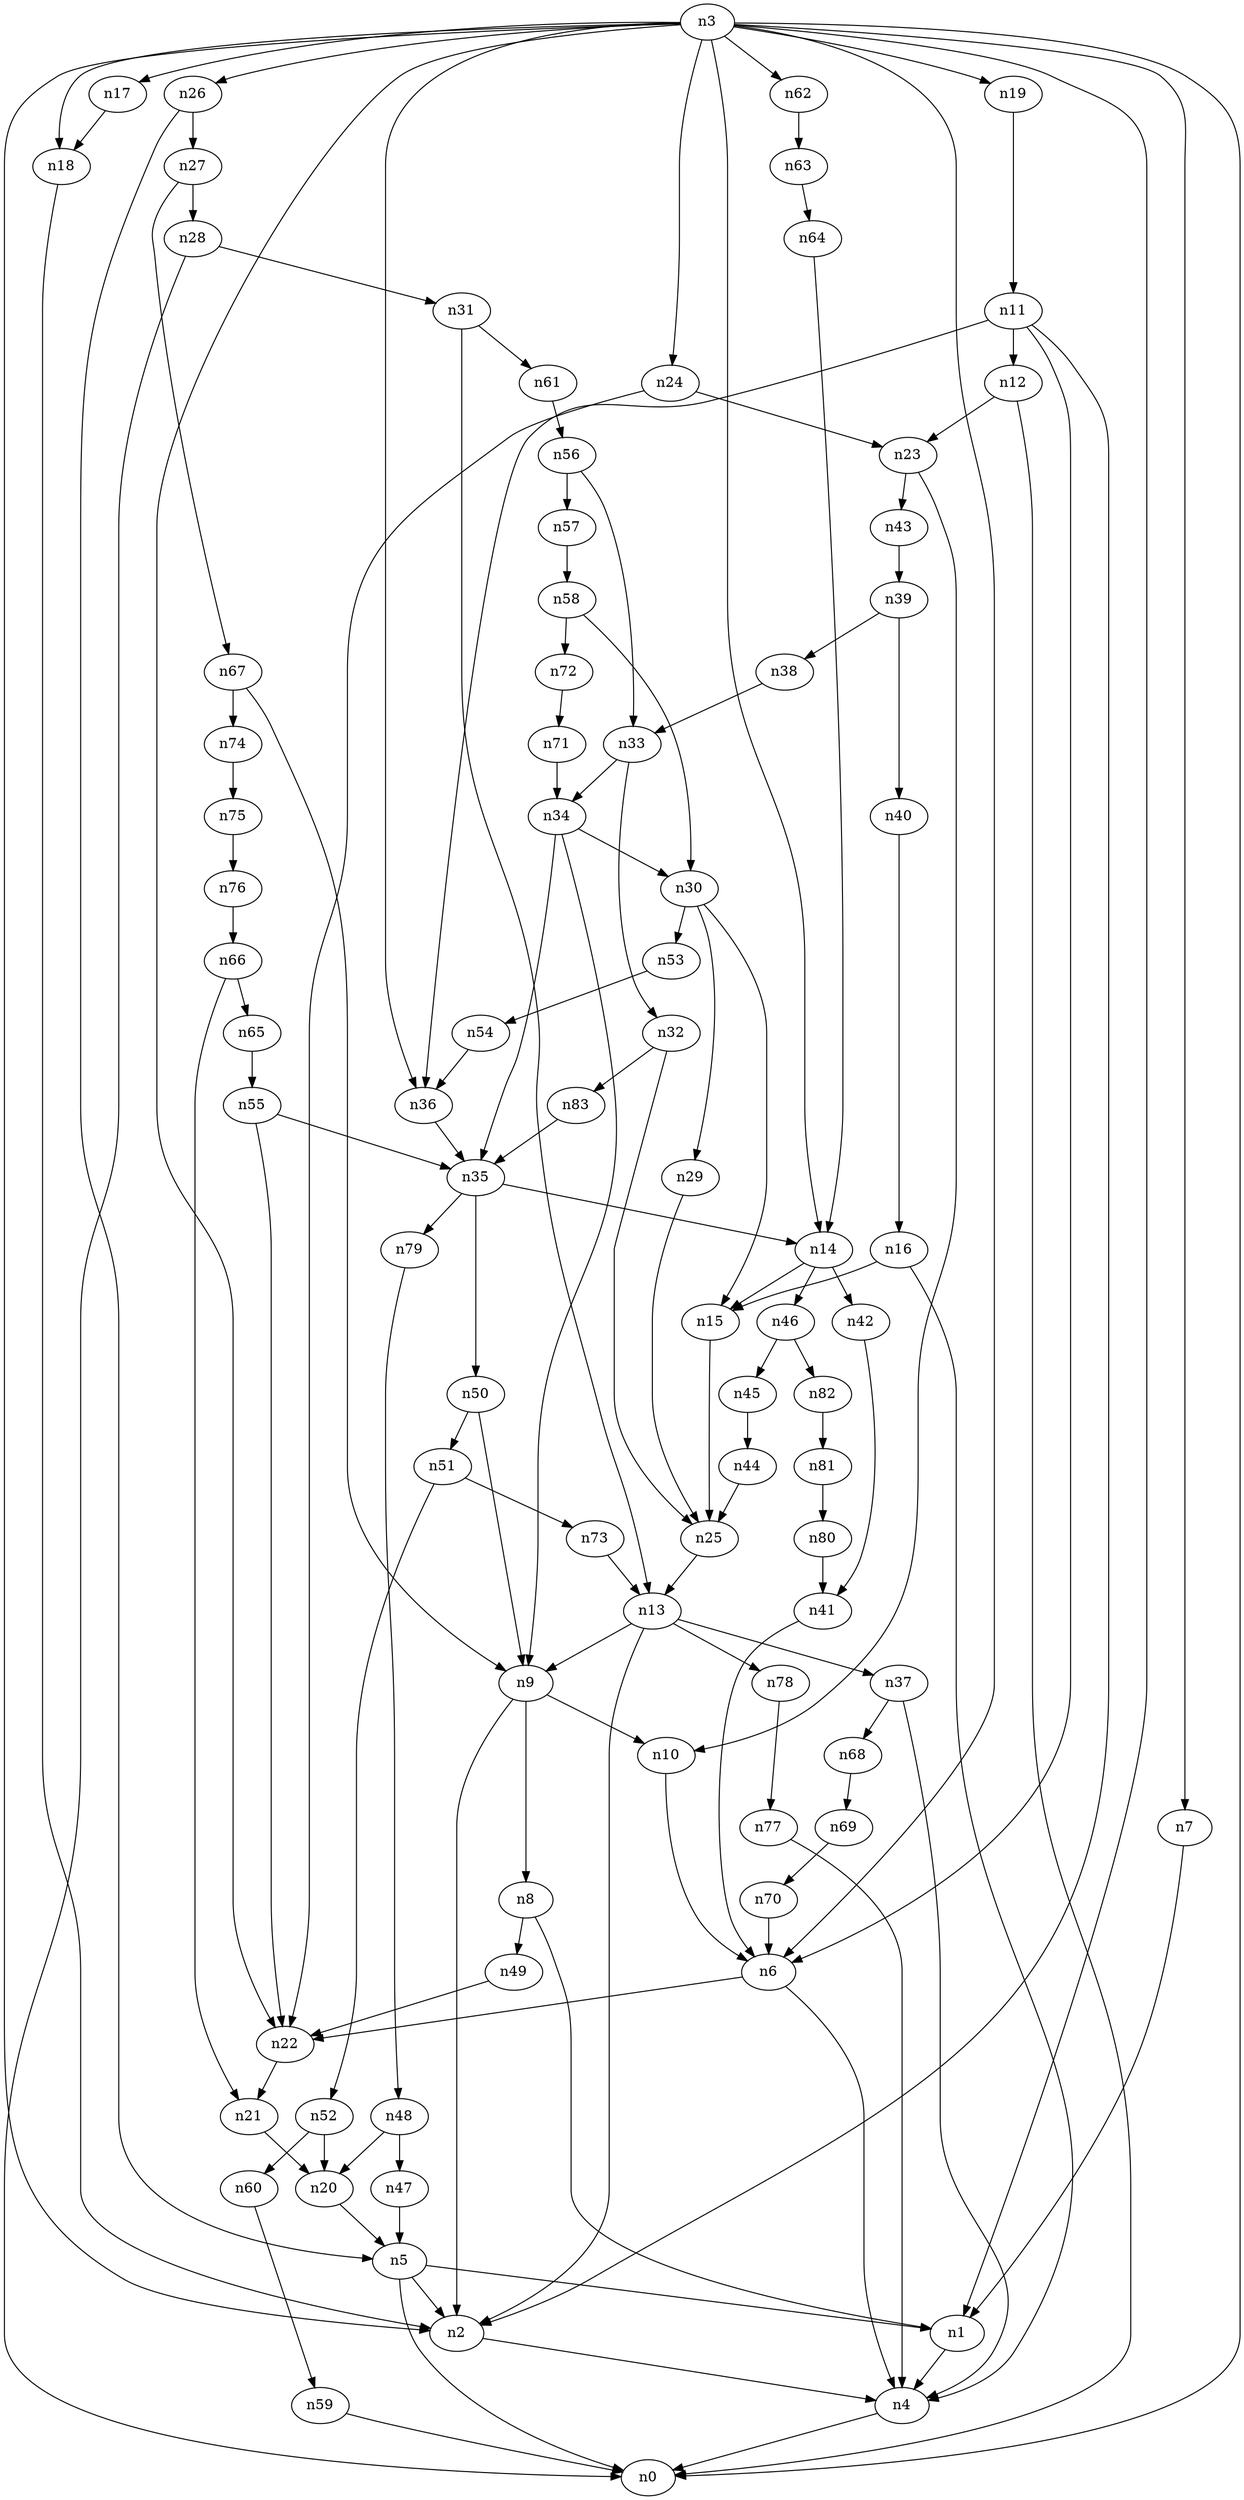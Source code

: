 digraph G {
	n1 -> n4	 [_graphml_id=e4];
	n2 -> n4	 [_graphml_id=e7];
	n3 -> n0	 [_graphml_id=e0];
	n3 -> n1	 [_graphml_id=e3];
	n3 -> n2	 [_graphml_id=e6];
	n3 -> n6	 [_graphml_id=e9];
	n3 -> n7	 [_graphml_id=e12];
	n3 -> n14	 [_graphml_id=e22];
	n3 -> n17	 [_graphml_id=e26];
	n3 -> n18	 [_graphml_id=e51];
	n3 -> n19	 [_graphml_id=e29];
	n3 -> n22	 [_graphml_id=e111];
	n3 -> n24	 [_graphml_id=e41];
	n3 -> n26	 [_graphml_id=e91];
	n3 -> n36	 [_graphml_id=e58];
	n3 -> n62	 [_graphml_id=e102];
	n4 -> n0	 [_graphml_id=e1];
	n5 -> n0	 [_graphml_id=e2];
	n5 -> n1	 [_graphml_id=e5];
	n5 -> n2	 [_graphml_id=e8];
	n6 -> n4	 [_graphml_id=e10];
	n6 -> n22	 [_graphml_id=e35];
	n7 -> n1	 [_graphml_id=e11];
	n8 -> n1	 [_graphml_id=e13];
	n8 -> n49	 [_graphml_id=e80];
	n9 -> n2	 [_graphml_id=e61];
	n9 -> n8	 [_graphml_id=e14];
	n9 -> n10	 [_graphml_id=e15];
	n10 -> n6	 [_graphml_id=e16];
	n11 -> n2	 [_graphml_id=e17];
	n11 -> n6	 [_graphml_id=e31];
	n11 -> n12	 [_graphml_id=e18];
	n11 -> n36	 [_graphml_id=e121];
	n12 -> n0	 [_graphml_id=e19];
	n12 -> n23	 [_graphml_id=e101];
	n13 -> n2	 [_graphml_id=e20];
	n13 -> n9	 [_graphml_id=e21];
	n13 -> n37	 [_graphml_id=e59];
	n13 -> n78	 [_graphml_id=e128];
	n14 -> n15	 [_graphml_id=e23];
	n14 -> n42	 [_graphml_id=e68];
	n14 -> n46	 [_graphml_id=e75];
	n15 -> n25	 [_graphml_id=e40];
	n16 -> n4	 [_graphml_id=e25];
	n16 -> n15	 [_graphml_id=e24];
	n17 -> n18	 [_graphml_id=e27];
	n18 -> n2	 [_graphml_id=e28];
	n19 -> n11	 [_graphml_id=e30];
	n20 -> n5	 [_graphml_id=e32];
	n21 -> n20	 [_graphml_id=e33];
	n22 -> n21	 [_graphml_id=e34];
	n23 -> n10	 [_graphml_id=e36];
	n23 -> n43	 [_graphml_id=e69];
	n24 -> n22	 [_graphml_id=e38];
	n24 -> n23	 [_graphml_id=e37];
	n25 -> n13	 [_graphml_id=e39];
	n26 -> n5	 [_graphml_id=e42];
	n26 -> n27	 [_graphml_id=e43];
	n27 -> n28	 [_graphml_id=e44];
	n27 -> n67	 [_graphml_id=e109];
	n28 -> n0	 [_graphml_id=e45];
	n28 -> n31	 [_graphml_id=e49];
	n29 -> n25	 [_graphml_id=e46];
	n30 -> n15	 [_graphml_id=e48];
	n30 -> n29	 [_graphml_id=e47];
	n30 -> n53	 [_graphml_id=e86];
	n31 -> n13	 [_graphml_id=e50];
	n31 -> n61	 [_graphml_id=e99];
	n32 -> n25	 [_graphml_id=e52];
	n32 -> n83	 [_graphml_id=e136];
	n33 -> n32	 [_graphml_id=e53];
	n33 -> n34	 [_graphml_id=e54];
	n34 -> n9	 [_graphml_id=e81];
	n34 -> n30	 [_graphml_id=e55];
	n34 -> n35	 [_graphml_id=e71];
	n35 -> n14	 [_graphml_id=e56];
	n35 -> n50	 [_graphml_id=e131];
	n35 -> n79	 [_graphml_id=e130];
	n36 -> n35	 [_graphml_id=e57];
	n37 -> n4	 [_graphml_id=e60];
	n37 -> n68	 [_graphml_id=e112];
	n38 -> n33	 [_graphml_id=e62];
	n39 -> n38	 [_graphml_id=e63];
	n39 -> n40	 [_graphml_id=e64];
	n40 -> n16	 [_graphml_id=e65];
	n41 -> n6	 [_graphml_id=e66];
	n42 -> n41	 [_graphml_id=e67];
	n43 -> n39	 [_graphml_id=e70];
	n44 -> n25	 [_graphml_id=e72];
	n45 -> n44	 [_graphml_id=e73];
	n46 -> n45	 [_graphml_id=e74];
	n46 -> n82	 [_graphml_id=e135];
	n47 -> n5	 [_graphml_id=e76];
	n48 -> n20	 [_graphml_id=e78];
	n48 -> n47	 [_graphml_id=e77];
	n49 -> n22	 [_graphml_id=e79];
	n50 -> n9	 [_graphml_id=e82];
	n50 -> n51	 [_graphml_id=e83];
	n51 -> n52	 [_graphml_id=e84];
	n51 -> n73	 [_graphml_id=e120];
	n52 -> n20	 [_graphml_id=e85];
	n52 -> n60	 [_graphml_id=e98];
	n53 -> n54	 [_graphml_id=e87];
	n54 -> n36	 [_graphml_id=e88];
	n55 -> n22	 [_graphml_id=e89];
	n55 -> n35	 [_graphml_id=e90];
	n56 -> n33	 [_graphml_id=e92];
	n56 -> n57	 [_graphml_id=e93];
	n57 -> n58	 [_graphml_id=e94];
	n58 -> n30	 [_graphml_id=e95];
	n58 -> n72	 [_graphml_id=e118];
	n59 -> n0	 [_graphml_id=e96];
	n60 -> n59	 [_graphml_id=e97];
	n61 -> n56	 [_graphml_id=e100];
	n62 -> n63	 [_graphml_id=e103];
	n63 -> n64	 [_graphml_id=e104];
	n64 -> n14	 [_graphml_id=e105];
	n65 -> n55	 [_graphml_id=e106];
	n66 -> n21	 [_graphml_id=e108];
	n66 -> n65	 [_graphml_id=e107];
	n67 -> n9	 [_graphml_id=e110];
	n67 -> n74	 [_graphml_id=e122];
	n68 -> n69	 [_graphml_id=e113];
	n69 -> n70	 [_graphml_id=e114];
	n70 -> n6	 [_graphml_id=e115];
	n71 -> n34	 [_graphml_id=e116];
	n72 -> n71	 [_graphml_id=e117];
	n73 -> n13	 [_graphml_id=e119];
	n74 -> n75	 [_graphml_id=e123];
	n75 -> n76	 [_graphml_id=e124];
	n76 -> n66	 [_graphml_id=e125];
	n77 -> n4	 [_graphml_id=e126];
	n78 -> n77	 [_graphml_id=e127];
	n79 -> n48	 [_graphml_id=e129];
	n80 -> n41	 [_graphml_id=e132];
	n81 -> n80	 [_graphml_id=e133];
	n82 -> n81	 [_graphml_id=e134];
	n83 -> n35	 [_graphml_id=e137];
}
